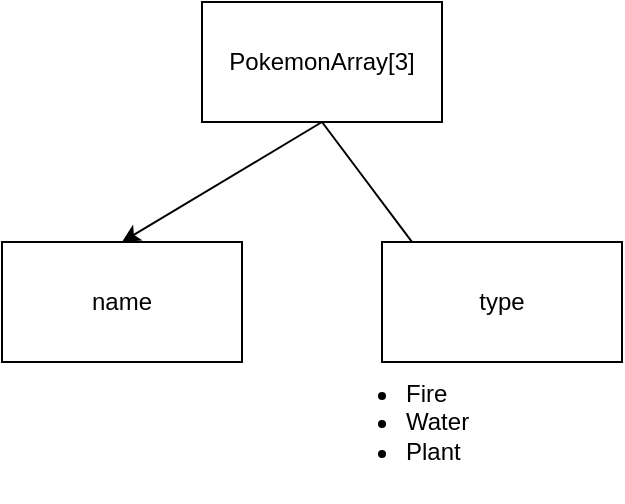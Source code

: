 <mxfile>
    <diagram id="eRGpAx1xmU89eYCXAd5x" name="Page-1">
        <mxGraphModel dx="553" dy="489" grid="1" gridSize="10" guides="1" tooltips="1" connect="1" arrows="1" fold="1" page="1" pageScale="1" pageWidth="850" pageHeight="1100" math="0" shadow="0">
            <root>
                <mxCell id="0"/>
                <mxCell id="1" parent="0"/>
                <mxCell id="5" style="edgeStyle=none;html=1;exitX=0.5;exitY=1;exitDx=0;exitDy=0;entryX=0.5;entryY=0;entryDx=0;entryDy=0;" edge="1" parent="1" source="2" target="3">
                    <mxGeometry relative="1" as="geometry"/>
                </mxCell>
                <mxCell id="7" style="edgeStyle=none;html=1;exitX=0.5;exitY=1;exitDx=0;exitDy=0;entryX=0.5;entryY=0;entryDx=0;entryDy=0;" edge="1" parent="1" source="2" target="6">
                    <mxGeometry relative="1" as="geometry"/>
                </mxCell>
                <mxCell id="2" value="PokemonArray[3]" style="rounded=0;whiteSpace=wrap;html=1;" vertex="1" parent="1">
                    <mxGeometry x="270" y="100" width="120" height="60" as="geometry"/>
                </mxCell>
                <mxCell id="3" value="type" style="rounded=0;whiteSpace=wrap;html=1;direction=west;" vertex="1" parent="1">
                    <mxGeometry x="360" y="220" width="120" height="60" as="geometry"/>
                </mxCell>
                <mxCell id="6" value="name" style="rounded=0;whiteSpace=wrap;html=1;" vertex="1" parent="1">
                    <mxGeometry x="170" y="220" width="120" height="60" as="geometry"/>
                </mxCell>
                <mxCell id="11" value="&lt;ul&gt;&lt;li&gt;Fire&lt;/li&gt;&lt;li&gt;Water&lt;/li&gt;&lt;li&gt;Plant&lt;/li&gt;&lt;/ul&gt;" style="text;strokeColor=none;fillColor=none;html=1;whiteSpace=wrap;verticalAlign=middle;overflow=hidden;" vertex="1" parent="1">
                    <mxGeometry x="330" y="270" width="100" height="80" as="geometry"/>
                </mxCell>
            </root>
        </mxGraphModel>
    </diagram>
</mxfile>